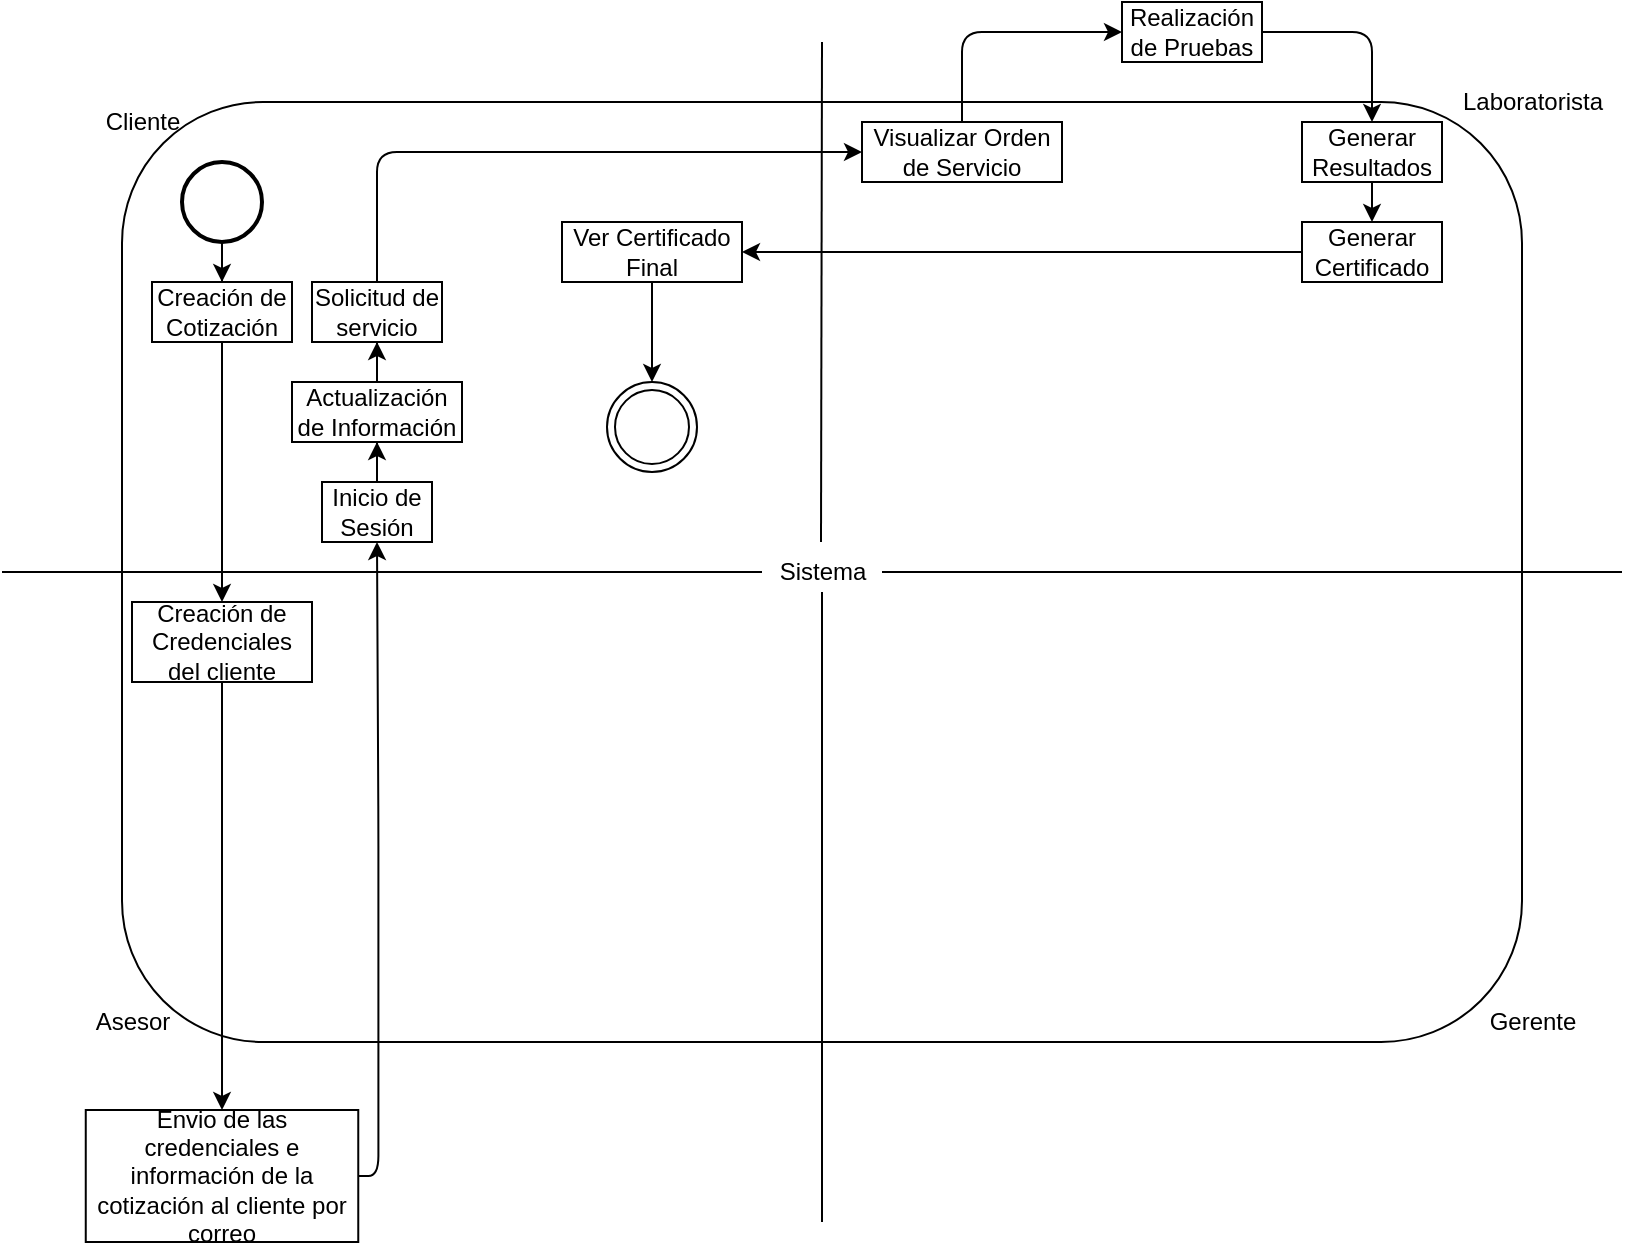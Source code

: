 <mxfile version="12.4.2" type="device" pages="1"><diagram id="Xn4arGKKnk34Irbzx9NT" name="Page-1"><mxGraphModel dx="868" dy="1602" grid="1" gridSize="10" guides="1" tooltips="1" connect="1" arrows="1" fold="1" page="1" pageScale="1" pageWidth="827" pageHeight="1169" math="0" shadow="0"><root><mxCell id="0"/><mxCell id="1" parent="0"/><mxCell id="3z8LMYAO8t2nx2fZ1lJ3-1" value="" style="rounded=1;whiteSpace=wrap;html=1;" vertex="1" parent="1"><mxGeometry x="70" y="40" width="700" height="470" as="geometry"/></mxCell><mxCell id="3z8LMYAO8t2nx2fZ1lJ3-2" value="" style="endArrow=none;html=1;" edge="1" parent="1" target="3z8LMYAO8t2nx2fZ1lJ3-7"><mxGeometry width="50" height="50" relative="1" as="geometry"><mxPoint x="420" y="600" as="sourcePoint"/><mxPoint x="430" y="10" as="targetPoint"/></mxGeometry></mxCell><mxCell id="3z8LMYAO8t2nx2fZ1lJ3-9" value="" style="edgeStyle=orthogonalEdgeStyle;rounded=0;orthogonalLoop=1;jettySize=auto;html=1;" edge="1" parent="1" source="3z8LMYAO8t2nx2fZ1lJ3-4" target="3z8LMYAO8t2nx2fZ1lJ3-8"><mxGeometry relative="1" as="geometry"/></mxCell><mxCell id="3z8LMYAO8t2nx2fZ1lJ3-4" value="" style="strokeWidth=2;html=1;shape=mxgraph.flowchart.start_2;whiteSpace=wrap;" vertex="1" parent="1"><mxGeometry x="100" y="70" width="40" height="40" as="geometry"/></mxCell><mxCell id="3z8LMYAO8t2nx2fZ1lJ3-6" value="Cliente" style="text;html=1;align=center;verticalAlign=middle;resizable=0;points=[];;autosize=1;" vertex="1" parent="1"><mxGeometry x="55" y="40" width="50" height="20" as="geometry"/></mxCell><mxCell id="3z8LMYAO8t2nx2fZ1lJ3-8" value="Creación de Cotización" style="rounded=0;whiteSpace=wrap;html=1;" vertex="1" parent="1"><mxGeometry x="85" y="130" width="70" height="30" as="geometry"/></mxCell><mxCell id="3z8LMYAO8t2nx2fZ1lJ3-10" value="Asesor" style="text;html=1;align=center;verticalAlign=middle;resizable=0;points=[];;autosize=1;" vertex="1" parent="1"><mxGeometry x="50" y="490" width="50" height="20" as="geometry"/></mxCell><mxCell id="3z8LMYAO8t2nx2fZ1lJ3-11" value="Creación de Credenciales del cliente" style="rounded=0;whiteSpace=wrap;html=1;" vertex="1" parent="1"><mxGeometry x="75" y="290" width="90" height="40" as="geometry"/></mxCell><mxCell id="3z8LMYAO8t2nx2fZ1lJ3-13" value="" style="endArrow=classic;html=1;entryX=0.5;entryY=0;entryDx=0;entryDy=0;exitX=0.5;exitY=1;exitDx=0;exitDy=0;" edge="1" parent="1" source="3z8LMYAO8t2nx2fZ1lJ3-8" target="3z8LMYAO8t2nx2fZ1lJ3-11"><mxGeometry width="50" height="50" relative="1" as="geometry"><mxPoint x="120" y="180" as="sourcePoint"/><mxPoint x="310" y="160" as="targetPoint"/></mxGeometry></mxCell><mxCell id="3z8LMYAO8t2nx2fZ1lJ3-14" value="Envio de las credenciales e información de la cotización al cliente por correo" style="rounded=0;whiteSpace=wrap;html=1;" vertex="1" parent="1"><mxGeometry x="51.88" y="544" width="136.25" height="66" as="geometry"/></mxCell><mxCell id="3z8LMYAO8t2nx2fZ1lJ3-15" value="" style="endArrow=classic;html=1;" edge="1" parent="1" source="3z8LMYAO8t2nx2fZ1lJ3-11" target="3z8LMYAO8t2nx2fZ1lJ3-14"><mxGeometry width="50" height="50" relative="1" as="geometry"><mxPoint x="119.5" y="330" as="sourcePoint"/><mxPoint x="119.5" y="440" as="targetPoint"/></mxGeometry></mxCell><mxCell id="3z8LMYAO8t2nx2fZ1lJ3-19" value="" style="edgeStyle=orthogonalEdgeStyle;rounded=0;orthogonalLoop=1;jettySize=auto;html=1;" edge="1" parent="1" source="3z8LMYAO8t2nx2fZ1lJ3-16" target="3z8LMYAO8t2nx2fZ1lJ3-18"><mxGeometry relative="1" as="geometry"/></mxCell><mxCell id="3z8LMYAO8t2nx2fZ1lJ3-16" value="Inicio de Sesión" style="rounded=0;whiteSpace=wrap;html=1;" vertex="1" parent="1"><mxGeometry x="170" y="230" width="55" height="30" as="geometry"/></mxCell><mxCell id="3z8LMYAO8t2nx2fZ1lJ3-21" value="" style="edgeStyle=orthogonalEdgeStyle;rounded=0;orthogonalLoop=1;jettySize=auto;html=1;" edge="1" parent="1" source="3z8LMYAO8t2nx2fZ1lJ3-18" target="3z8LMYAO8t2nx2fZ1lJ3-20"><mxGeometry relative="1" as="geometry"/></mxCell><mxCell id="3z8LMYAO8t2nx2fZ1lJ3-18" value="Actualización de Información" style="rounded=0;whiteSpace=wrap;html=1;" vertex="1" parent="1"><mxGeometry x="155" y="180" width="85" height="30" as="geometry"/></mxCell><mxCell id="3z8LMYAO8t2nx2fZ1lJ3-24" value="" style="edgeStyle=orthogonalEdgeStyle;rounded=1;orthogonalLoop=1;jettySize=auto;html=1;exitX=0.5;exitY=0;exitDx=0;exitDy=0;entryX=0;entryY=0.5;entryDx=0;entryDy=0;" edge="1" parent="1" source="3z8LMYAO8t2nx2fZ1lJ3-20" target="3z8LMYAO8t2nx2fZ1lJ3-23"><mxGeometry relative="1" as="geometry"/></mxCell><mxCell id="3z8LMYAO8t2nx2fZ1lJ3-20" value="Solicitud de servicio" style="rounded=0;whiteSpace=wrap;html=1;" vertex="1" parent="1"><mxGeometry x="165" y="130" width="65" height="30" as="geometry"/></mxCell><mxCell id="3z8LMYAO8t2nx2fZ1lJ3-26" value="" style="edgeStyle=orthogonalEdgeStyle;rounded=1;orthogonalLoop=1;jettySize=auto;html=1;entryX=0;entryY=0.5;entryDx=0;entryDy=0;exitX=0.5;exitY=0;exitDx=0;exitDy=0;" edge="1" parent="1" source="3z8LMYAO8t2nx2fZ1lJ3-23" target="3z8LMYAO8t2nx2fZ1lJ3-25"><mxGeometry relative="1" as="geometry"/></mxCell><mxCell id="3z8LMYAO8t2nx2fZ1lJ3-23" value="Visualizar Orden de Servicio" style="rounded=0;whiteSpace=wrap;html=1;" vertex="1" parent="1"><mxGeometry x="440" y="50" width="100" height="30" as="geometry"/></mxCell><mxCell id="3z8LMYAO8t2nx2fZ1lJ3-28" value="" style="edgeStyle=orthogonalEdgeStyle;rounded=1;orthogonalLoop=1;jettySize=auto;html=1;" edge="1" parent="1" source="3z8LMYAO8t2nx2fZ1lJ3-25" target="3z8LMYAO8t2nx2fZ1lJ3-27"><mxGeometry relative="1" as="geometry"/></mxCell><mxCell id="3z8LMYAO8t2nx2fZ1lJ3-25" value="Realización de Pruebas" style="rounded=0;whiteSpace=wrap;html=1;" vertex="1" parent="1"><mxGeometry x="570" y="-10" width="70" height="30" as="geometry"/></mxCell><mxCell id="3z8LMYAO8t2nx2fZ1lJ3-43" value="" style="edgeStyle=orthogonalEdgeStyle;rounded=1;orthogonalLoop=1;jettySize=auto;html=1;" edge="1" parent="1" source="3z8LMYAO8t2nx2fZ1lJ3-27" target="3z8LMYAO8t2nx2fZ1lJ3-42"><mxGeometry relative="1" as="geometry"/></mxCell><mxCell id="3z8LMYAO8t2nx2fZ1lJ3-27" value="Generar Resultados" style="rounded=0;whiteSpace=wrap;html=1;" vertex="1" parent="1"><mxGeometry x="660" y="50" width="70" height="30" as="geometry"/></mxCell><mxCell id="3z8LMYAO8t2nx2fZ1lJ3-47" value="" style="edgeStyle=orthogonalEdgeStyle;rounded=1;orthogonalLoop=1;jettySize=auto;html=1;" edge="1" parent="1" source="3z8LMYAO8t2nx2fZ1lJ3-42" target="3z8LMYAO8t2nx2fZ1lJ3-29"><mxGeometry relative="1" as="geometry"><mxPoint x="580" y="115" as="targetPoint"/></mxGeometry></mxCell><mxCell id="3z8LMYAO8t2nx2fZ1lJ3-42" value="Generar Certificado" style="rounded=0;whiteSpace=wrap;html=1;" vertex="1" parent="1"><mxGeometry x="660" y="100" width="70" height="30" as="geometry"/></mxCell><mxCell id="3z8LMYAO8t2nx2fZ1lJ3-33" value="" style="edgeStyle=orthogonalEdgeStyle;rounded=1;orthogonalLoop=1;jettySize=auto;html=1;" edge="1" parent="1" source="3z8LMYAO8t2nx2fZ1lJ3-29" target="3z8LMYAO8t2nx2fZ1lJ3-32"><mxGeometry relative="1" as="geometry"/></mxCell><mxCell id="3z8LMYAO8t2nx2fZ1lJ3-29" value="Ver Certificado Final" style="rounded=0;whiteSpace=wrap;html=1;" vertex="1" parent="1"><mxGeometry x="290" y="100" width="90" height="30" as="geometry"/></mxCell><mxCell id="3z8LMYAO8t2nx2fZ1lJ3-17" value="" style="endArrow=classic;html=1;exitX=1;exitY=0.5;exitDx=0;exitDy=0;edgeStyle=orthogonalEdgeStyle;" edge="1" parent="1" source="3z8LMYAO8t2nx2fZ1lJ3-14" target="3z8LMYAO8t2nx2fZ1lJ3-16"><mxGeometry width="50" height="50" relative="1" as="geometry"><mxPoint x="270" y="470" as="sourcePoint"/><mxPoint x="270" y="680" as="targetPoint"/></mxGeometry></mxCell><mxCell id="3z8LMYAO8t2nx2fZ1lJ3-22" value="Laboratorista" style="text;html=1;align=center;verticalAlign=middle;resizable=0;points=[];;autosize=1;" vertex="1" parent="1"><mxGeometry x="730" y="30" width="90" height="20" as="geometry"/></mxCell><mxCell id="3z8LMYAO8t2nx2fZ1lJ3-32" value="" style="ellipse;shape=doubleEllipse;whiteSpace=wrap;html=1;aspect=fixed;" vertex="1" parent="1"><mxGeometry x="312.5" y="180" width="45" height="45" as="geometry"/></mxCell><mxCell id="3z8LMYAO8t2nx2fZ1lJ3-34" value="Gerente" style="text;html=1;align=center;verticalAlign=middle;resizable=0;points=[];;autosize=1;" vertex="1" parent="1"><mxGeometry x="745" y="490" width="60" height="20" as="geometry"/></mxCell><mxCell id="3z8LMYAO8t2nx2fZ1lJ3-35" value="" style="endArrow=none;html=1;" edge="1" parent="1" target="3z8LMYAO8t2nx2fZ1lJ3-7"><mxGeometry width="50" height="50" relative="1" as="geometry"><mxPoint x="10" y="275" as="sourcePoint"/><mxPoint x="820" y="280" as="targetPoint"/></mxGeometry></mxCell><mxCell id="3z8LMYAO8t2nx2fZ1lJ3-7" value="Sistema" style="text;html=1;align=center;verticalAlign=middle;resizable=0;points=[];;autosize=1;" vertex="1" parent="1"><mxGeometry x="390" y="265" width="60" height="20" as="geometry"/></mxCell><mxCell id="3z8LMYAO8t2nx2fZ1lJ3-36" value="" style="endArrow=none;html=1;" edge="1" parent="1"><mxGeometry width="50" height="50" relative="1" as="geometry"><mxPoint x="419.5" y="260" as="sourcePoint"/><mxPoint x="420" y="10" as="targetPoint"/></mxGeometry></mxCell><mxCell id="3z8LMYAO8t2nx2fZ1lJ3-39" value="" style="endArrow=none;html=1;" edge="1" parent="1"><mxGeometry width="50" height="50" relative="1" as="geometry"><mxPoint x="450" y="275" as="sourcePoint"/><mxPoint x="820" y="275" as="targetPoint"/></mxGeometry></mxCell></root></mxGraphModel></diagram></mxfile>